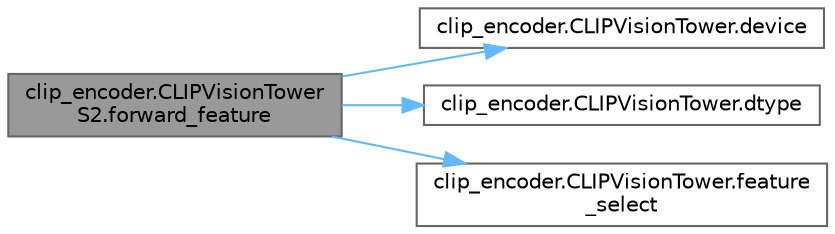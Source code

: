 digraph "clip_encoder.CLIPVisionTowerS2.forward_feature"
{
 // LATEX_PDF_SIZE
  bgcolor="transparent";
  edge [fontname=Helvetica,fontsize=10,labelfontname=Helvetica,labelfontsize=10];
  node [fontname=Helvetica,fontsize=10,shape=box,height=0.2,width=0.4];
  rankdir="LR";
  Node1 [id="Node000001",label="clip_encoder.CLIPVisionTower\lS2.forward_feature",height=0.2,width=0.4,color="gray40", fillcolor="grey60", style="filled", fontcolor="black",tooltip="멀티스케일 특징을 forward하는 메서드"];
  Node1 -> Node2 [id="edge1_Node000001_Node000002",color="steelblue1",style="solid",tooltip=" "];
  Node2 [id="Node000002",label="clip_encoder.CLIPVisionTower.device",height=0.2,width=0.4,color="grey40", fillcolor="white", style="filled",URL="$classclip__encoder_1_1_c_l_i_p_vision_tower.html#aefaf4fcc31ecfd8506965a211863592e",tooltip="Vision Tower의 디바이스"];
  Node1 -> Node3 [id="edge2_Node000001_Node000003",color="steelblue1",style="solid",tooltip=" "];
  Node3 [id="Node000003",label="clip_encoder.CLIPVisionTower.dtype",height=0.2,width=0.4,color="grey40", fillcolor="white", style="filled",URL="$classclip__encoder_1_1_c_l_i_p_vision_tower.html#ad3388b41fc866537e34a9ce0e1af7ff6",tooltip="Vision Tower의 데이터 타입"];
  Node1 -> Node4 [id="edge3_Node000001_Node000004",color="steelblue1",style="solid",tooltip=" "];
  Node4 [id="Node000004",label="clip_encoder.CLIPVisionTower.feature\l_select",height=0.2,width=0.4,color="grey40", fillcolor="white", style="filled",URL="$classclip__encoder_1_1_c_l_i_p_vision_tower.html#a3672100ff3fd44b7af9b637303e76fda",tooltip="이미지 특징을 선택하는 메서드"];
}
